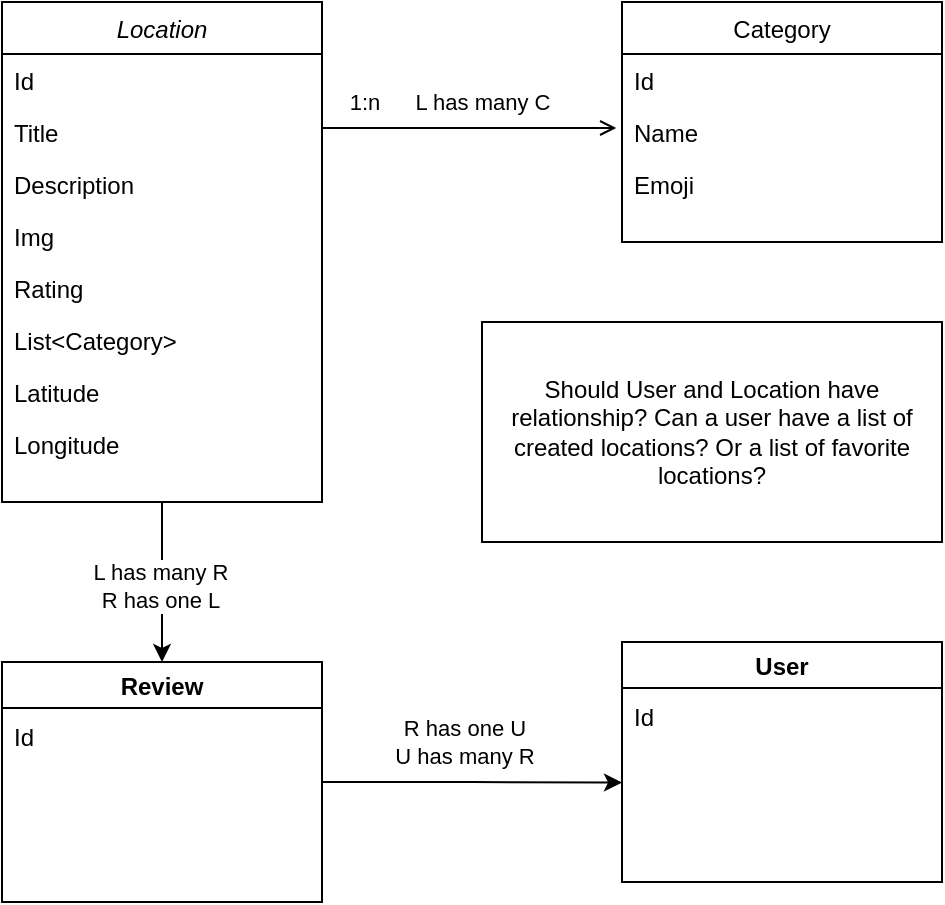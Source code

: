 <mxfile version="20.2.3" type="device"><diagram id="C5RBs43oDa-KdzZeNtuy" name="Page-1"><mxGraphModel dx="1178" dy="700" grid="1" gridSize="10" guides="1" tooltips="1" connect="1" arrows="1" fold="1" page="1" pageScale="1" pageWidth="827" pageHeight="1169" math="0" shadow="0"><root><mxCell id="WIyWlLk6GJQsqaUBKTNV-0"/><mxCell id="WIyWlLk6GJQsqaUBKTNV-1" parent="WIyWlLk6GJQsqaUBKTNV-0"/><mxCell id="flWVKEo7Jct7_RWD7au4-3" style="edgeStyle=orthogonalEdgeStyle;rounded=0;orthogonalLoop=1;jettySize=auto;html=1;exitX=0.5;exitY=1;exitDx=0;exitDy=0;entryX=0.5;entryY=0;entryDx=0;entryDy=0;" edge="1" parent="WIyWlLk6GJQsqaUBKTNV-1" source="zkfFHV4jXpPFQw0GAbJ--0" target="zRfvreY4Q9N8z3TN1ZGp-0"><mxGeometry relative="1" as="geometry"/></mxCell><mxCell id="flWVKEo7Jct7_RWD7au4-4" value="L has many R&lt;br&gt;R has one L" style="edgeLabel;html=1;align=center;verticalAlign=middle;resizable=0;points=[];" vertex="1" connectable="0" parent="flWVKEo7Jct7_RWD7au4-3"><mxGeometry x="0.179" y="-1" relative="1" as="geometry"><mxPoint y="-5" as="offset"/></mxGeometry></mxCell><mxCell id="zkfFHV4jXpPFQw0GAbJ--0" value="Location" style="swimlane;fontStyle=2;align=center;verticalAlign=top;childLayout=stackLayout;horizontal=1;startSize=26;horizontalStack=0;resizeParent=1;resizeLast=0;collapsible=1;marginBottom=0;rounded=0;shadow=0;strokeWidth=1;" parent="WIyWlLk6GJQsqaUBKTNV-1" vertex="1"><mxGeometry x="220" y="120" width="160" height="250" as="geometry"><mxRectangle x="230" y="140" width="160" height="26" as="alternateBounds"/></mxGeometry></mxCell><mxCell id="zkfFHV4jXpPFQw0GAbJ--1" value="Id" style="text;align=left;verticalAlign=top;spacingLeft=4;spacingRight=4;overflow=hidden;rotatable=0;points=[[0,0.5],[1,0.5]];portConstraint=eastwest;" parent="zkfFHV4jXpPFQw0GAbJ--0" vertex="1"><mxGeometry y="26" width="160" height="26" as="geometry"/></mxCell><mxCell id="zkfFHV4jXpPFQw0GAbJ--5" value="Title" style="text;align=left;verticalAlign=top;spacingLeft=4;spacingRight=4;overflow=hidden;rotatable=0;points=[[0,0.5],[1,0.5]];portConstraint=eastwest;" parent="zkfFHV4jXpPFQw0GAbJ--0" vertex="1"><mxGeometry y="52" width="160" height="26" as="geometry"/></mxCell><mxCell id="XjVqC8287Y3Xtco0VtFU-41" value="Description" style="text;align=left;verticalAlign=top;spacingLeft=4;spacingRight=4;overflow=hidden;rotatable=0;points=[[0,0.5],[1,0.5]];portConstraint=eastwest;" parent="zkfFHV4jXpPFQw0GAbJ--0" vertex="1"><mxGeometry y="78" width="160" height="26" as="geometry"/></mxCell><mxCell id="XjVqC8287Y3Xtco0VtFU-42" value="Img" style="text;align=left;verticalAlign=top;spacingLeft=4;spacingRight=4;overflow=hidden;rotatable=0;points=[[0,0.5],[1,0.5]];portConstraint=eastwest;" parent="zkfFHV4jXpPFQw0GAbJ--0" vertex="1"><mxGeometry y="104" width="160" height="26" as="geometry"/></mxCell><mxCell id="XjVqC8287Y3Xtco0VtFU-43" value="Rating" style="text;align=left;verticalAlign=top;spacingLeft=4;spacingRight=4;overflow=hidden;rotatable=0;points=[[0,0.5],[1,0.5]];portConstraint=eastwest;" parent="zkfFHV4jXpPFQw0GAbJ--0" vertex="1"><mxGeometry y="130" width="160" height="26" as="geometry"/></mxCell><mxCell id="XjVqC8287Y3Xtco0VtFU-44" value="List&lt;Category&gt;" style="text;align=left;verticalAlign=top;spacingLeft=4;spacingRight=4;overflow=hidden;rotatable=0;points=[[0,0.5],[1,0.5]];portConstraint=eastwest;" parent="zkfFHV4jXpPFQw0GAbJ--0" vertex="1"><mxGeometry y="156" width="160" height="26" as="geometry"/></mxCell><mxCell id="XjVqC8287Y3Xtco0VtFU-45" value="Latitude" style="text;align=left;verticalAlign=top;spacingLeft=4;spacingRight=4;overflow=hidden;rotatable=0;points=[[0,0.5],[1,0.5]];portConstraint=eastwest;" parent="zkfFHV4jXpPFQw0GAbJ--0" vertex="1"><mxGeometry y="182" width="160" height="26" as="geometry"/></mxCell><mxCell id="XjVqC8287Y3Xtco0VtFU-47" value="Longitude" style="text;align=left;verticalAlign=top;spacingLeft=4;spacingRight=4;overflow=hidden;rotatable=0;points=[[0,0.5],[1,0.5]];portConstraint=eastwest;" parent="zkfFHV4jXpPFQw0GAbJ--0" vertex="1"><mxGeometry y="208" width="160" height="26" as="geometry"/></mxCell><mxCell id="XjVqC8287Y3Xtco0VtFU-0" value="Category" style="swimlane;fontStyle=0;align=center;verticalAlign=top;childLayout=stackLayout;horizontal=1;startSize=26;horizontalStack=0;resizeParent=1;resizeLast=0;collapsible=1;marginBottom=0;rounded=0;shadow=0;strokeWidth=1;" parent="WIyWlLk6GJQsqaUBKTNV-1" vertex="1"><mxGeometry x="530" y="120" width="160" height="120" as="geometry"><mxRectangle x="550" y="140" width="160" height="26" as="alternateBounds"/></mxGeometry></mxCell><mxCell id="XjVqC8287Y3Xtco0VtFU-1" value="Id" style="text;align=left;verticalAlign=top;spacingLeft=4;spacingRight=4;overflow=hidden;rotatable=0;points=[[0,0.5],[1,0.5]];portConstraint=eastwest;" parent="XjVqC8287Y3Xtco0VtFU-0" vertex="1"><mxGeometry y="26" width="160" height="26" as="geometry"/></mxCell><mxCell id="XjVqC8287Y3Xtco0VtFU-18" value="Name" style="text;align=left;verticalAlign=top;spacingLeft=4;spacingRight=4;overflow=hidden;rotatable=0;points=[[0,0.5],[1,0.5]];portConstraint=eastwest;" parent="XjVqC8287Y3Xtco0VtFU-0" vertex="1"><mxGeometry y="52" width="160" height="26" as="geometry"/></mxCell><mxCell id="XjVqC8287Y3Xtco0VtFU-19" value="Emoji" style="text;align=left;verticalAlign=top;spacingLeft=4;spacingRight=4;overflow=hidden;rotatable=0;points=[[0,0.5],[1,0.5]];portConstraint=eastwest;" parent="XjVqC8287Y3Xtco0VtFU-0" vertex="1"><mxGeometry y="78" width="160" height="26" as="geometry"/></mxCell><mxCell id="XjVqC8287Y3Xtco0VtFU-8" value="" style="endArrow=open;shadow=0;strokeWidth=1;rounded=0;endFill=1;edgeStyle=elbowEdgeStyle;elbow=vertical;exitX=1;exitY=0.5;exitDx=0;exitDy=0;entryX=-0.018;entryY=0.43;entryDx=0;entryDy=0;entryPerimeter=0;" parent="WIyWlLk6GJQsqaUBKTNV-1" target="XjVqC8287Y3Xtco0VtFU-18" edge="1"><mxGeometry x="0.5" y="41" relative="1" as="geometry"><mxPoint x="380" y="185" as="sourcePoint"/><mxPoint x="610" y="100" as="targetPoint"/><mxPoint x="-40" y="32" as="offset"/><Array as="points"><mxPoint x="460" y="183"/><mxPoint x="610" y="70"/><mxPoint x="400"/><mxPoint x="460" y="10"/></Array></mxGeometry></mxCell><mxCell id="XjVqC8287Y3Xtco0VtFU-10" value="L has many C" style="edgeLabel;html=1;align=center;verticalAlign=middle;resizable=0;points=[];" parent="XjVqC8287Y3Xtco0VtFU-8" vertex="1" connectable="0"><mxGeometry x="-0.301" y="1" relative="1" as="geometry"><mxPoint x="30" y="-12" as="offset"/></mxGeometry></mxCell><mxCell id="XjVqC8287Y3Xtco0VtFU-31" value="1:n" style="edgeLabel;html=1;align=center;verticalAlign=middle;resizable=0;points=[];" parent="XjVqC8287Y3Xtco0VtFU-8" vertex="1" connectable="0"><mxGeometry x="-0.693" relative="1" as="geometry"><mxPoint y="-13" as="offset"/></mxGeometry></mxCell><mxCell id="flWVKEo7Jct7_RWD7au4-8" style="edgeStyle=orthogonalEdgeStyle;rounded=0;orthogonalLoop=1;jettySize=auto;html=1;exitX=1;exitY=0.5;exitDx=0;exitDy=0;" edge="1" parent="WIyWlLk6GJQsqaUBKTNV-1" source="zRfvreY4Q9N8z3TN1ZGp-0"><mxGeometry relative="1" as="geometry"><mxPoint x="530" y="510.286" as="targetPoint"/></mxGeometry></mxCell><mxCell id="flWVKEo7Jct7_RWD7au4-9" value="R has one U&lt;br&gt;U has many R" style="edgeLabel;html=1;align=center;verticalAlign=middle;resizable=0;points=[];" vertex="1" connectable="0" parent="flWVKEo7Jct7_RWD7au4-8"><mxGeometry x="-0.175" y="2" relative="1" as="geometry"><mxPoint x="9" y="-18" as="offset"/></mxGeometry></mxCell><mxCell id="zRfvreY4Q9N8z3TN1ZGp-0" value="Review" style="swimlane;" parent="WIyWlLk6GJQsqaUBKTNV-1" vertex="1"><mxGeometry x="220" y="450" width="160" height="120" as="geometry"/></mxCell><mxCell id="zRfvreY4Q9N8z3TN1ZGp-2" value="Id" style="text;align=left;verticalAlign=top;spacingLeft=4;spacingRight=4;overflow=hidden;rotatable=0;points=[[0,0.5],[1,0.5]];portConstraint=eastwest;" parent="zRfvreY4Q9N8z3TN1ZGp-0" vertex="1"><mxGeometry y="24" width="160" height="26" as="geometry"/></mxCell><mxCell id="flWVKEo7Jct7_RWD7au4-6" value="User" style="swimlane;" vertex="1" parent="WIyWlLk6GJQsqaUBKTNV-1"><mxGeometry x="530" y="440" width="160" height="120" as="geometry"/></mxCell><mxCell id="flWVKEo7Jct7_RWD7au4-7" value="Id" style="text;align=left;verticalAlign=top;spacingLeft=4;spacingRight=4;overflow=hidden;rotatable=0;points=[[0,0.5],[1,0.5]];portConstraint=eastwest;" vertex="1" parent="flWVKEo7Jct7_RWD7au4-6"><mxGeometry y="24" width="160" height="26" as="geometry"/></mxCell><mxCell id="flWVKEo7Jct7_RWD7au4-10" value="Should User and Location have relationship? Can a user have a list of created locations? Or a list of favorite locations?" style="rounded=0;whiteSpace=wrap;html=1;" vertex="1" parent="WIyWlLk6GJQsqaUBKTNV-1"><mxGeometry x="460" y="280" width="230" height="110" as="geometry"/></mxCell></root></mxGraphModel></diagram></mxfile>